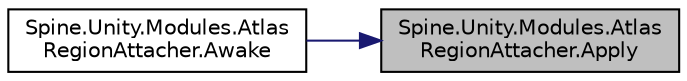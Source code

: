 digraph "Spine.Unity.Modules.AtlasRegionAttacher.Apply"
{
 // LATEX_PDF_SIZE
  edge [fontname="Helvetica",fontsize="10",labelfontname="Helvetica",labelfontsize="10"];
  node [fontname="Helvetica",fontsize="10",shape=record];
  rankdir="RL";
  Node1 [label="Spine.Unity.Modules.Atlas\lRegionAttacher.Apply",height=0.2,width=0.4,color="black", fillcolor="grey75", style="filled", fontcolor="black",tooltip=" "];
  Node1 -> Node2 [dir="back",color="midnightblue",fontsize="10",style="solid",fontname="Helvetica"];
  Node2 [label="Spine.Unity.Modules.Atlas\lRegionAttacher.Awake",height=0.2,width=0.4,color="black", fillcolor="white", style="filled",URL="$class_spine_1_1_unity_1_1_modules_1_1_atlas_region_attacher.html#aef3cd8a07331024424fc1644872b300f",tooltip=" "];
}
